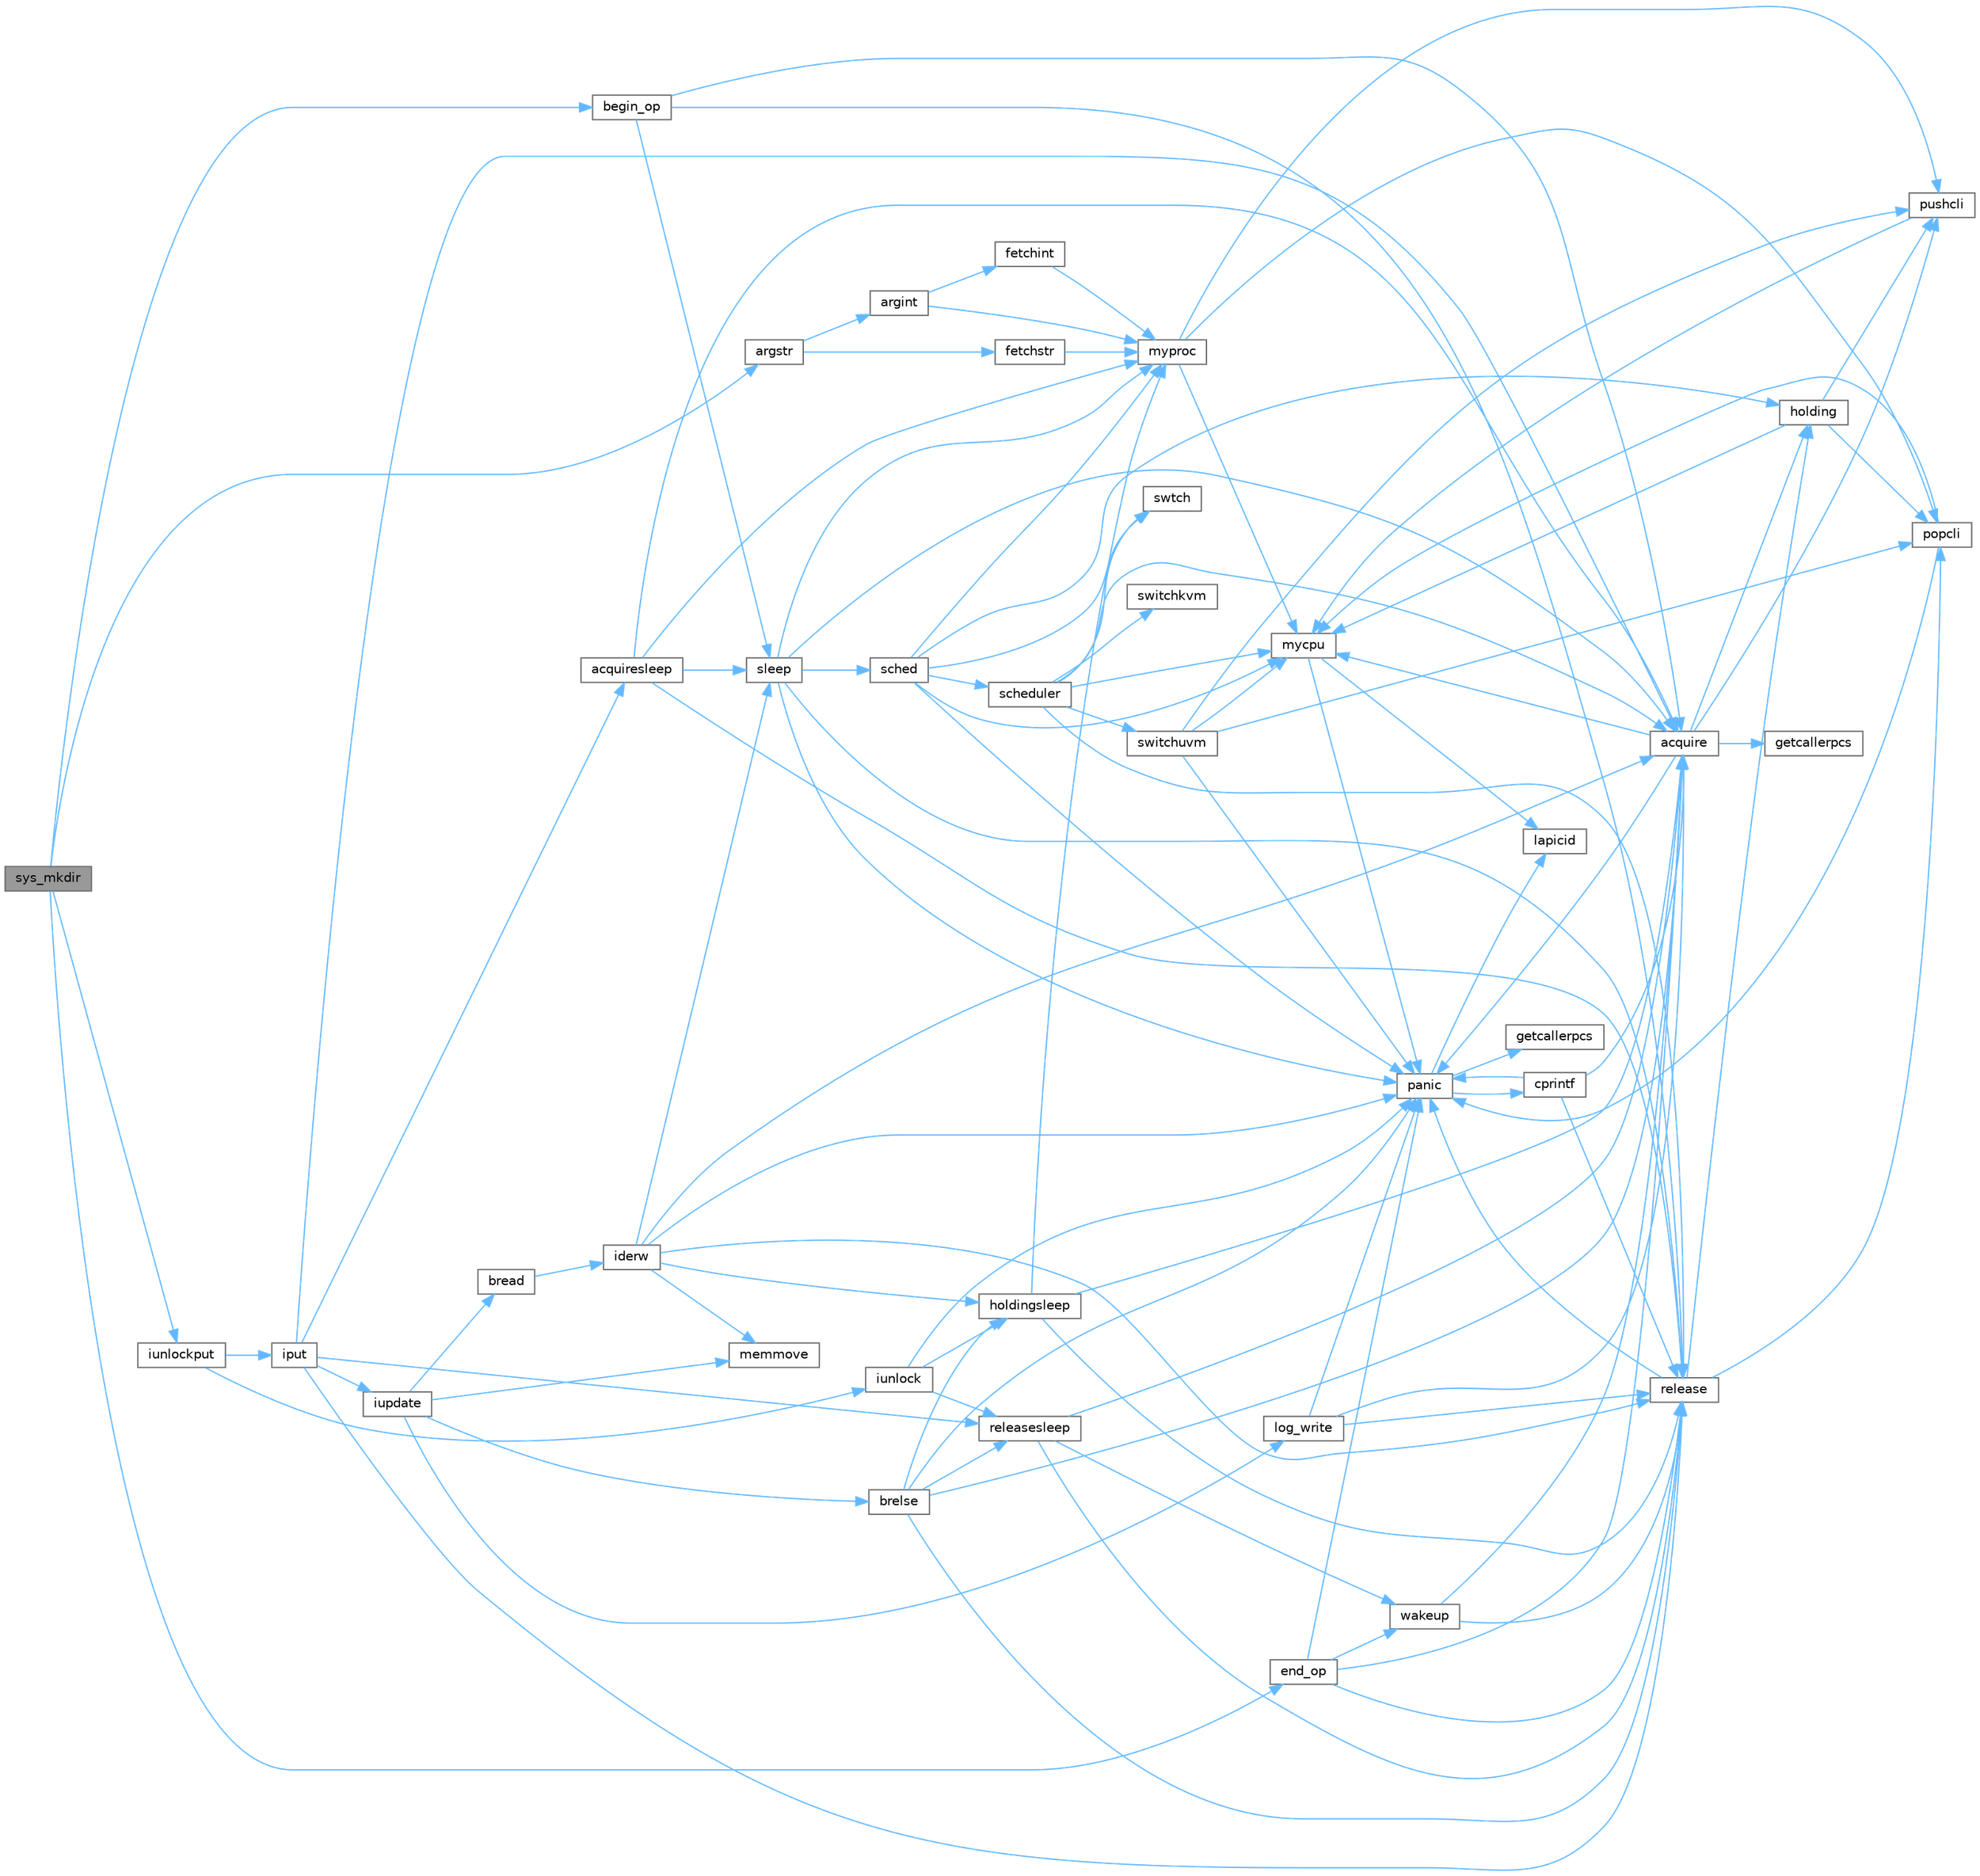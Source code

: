 digraph "sys_mkdir"
{
 // LATEX_PDF_SIZE
  bgcolor="transparent";
  edge [fontname=Helvetica,fontsize=10,labelfontname=Helvetica,labelfontsize=10];
  node [fontname=Helvetica,fontsize=10,shape=box,height=0.2,width=0.4];
  rankdir="LR";
  Node1 [id="Node000001",label="sys_mkdir",height=0.2,width=0.4,color="gray40", fillcolor="grey60", style="filled", fontcolor="black",tooltip=" "];
  Node1 -> Node2 [id="edge105_Node000001_Node000002",color="steelblue1",style="solid",tooltip=" "];
  Node2 [id="Node000002",label="argstr",height=0.2,width=0.4,color="grey40", fillcolor="white", style="filled",URL="$db/dd8/syscall_8c.html#a662eedd65f3e2165093842b80e3bc024",tooltip=" "];
  Node2 -> Node3 [id="edge106_Node000002_Node000003",color="steelblue1",style="solid",tooltip=" "];
  Node3 [id="Node000003",label="argint",height=0.2,width=0.4,color="grey40", fillcolor="white", style="filled",URL="$db/dd8/syscall_8c.html#ade56ef2176f85cd61e7b91b400e7d4d3",tooltip=" "];
  Node3 -> Node4 [id="edge107_Node000003_Node000004",color="steelblue1",style="solid",tooltip=" "];
  Node4 [id="Node000004",label="fetchint",height=0.2,width=0.4,color="grey40", fillcolor="white", style="filled",URL="$db/dd8/syscall_8c.html#a918cadc6c55aa7ac38982659c27a3a75",tooltip=" "];
  Node4 -> Node5 [id="edge108_Node000004_Node000005",color="steelblue1",style="solid",tooltip=" "];
  Node5 [id="Node000005",label="myproc",height=0.2,width=0.4,color="grey40", fillcolor="white", style="filled",URL="$d3/dda/proc_8c.html#a41af0935f3989aae450cf8988cd9c3a9",tooltip=" "];
  Node5 -> Node6 [id="edge109_Node000005_Node000006",color="steelblue1",style="solid",tooltip=" "];
  Node6 [id="Node000006",label="mycpu",height=0.2,width=0.4,color="grey40", fillcolor="white", style="filled",URL="$d3/dda/proc_8c.html#ad427959ad025dabd8cd393b27ec39160",tooltip=" "];
  Node6 -> Node7 [id="edge110_Node000006_Node000007",color="steelblue1",style="solid",tooltip=" "];
  Node7 [id="Node000007",label="lapicid",height=0.2,width=0.4,color="grey40", fillcolor="white", style="filled",URL="$dc/df6/lapic_8c.html#a627f7996b64f99d885244a5102c85164",tooltip=" "];
  Node6 -> Node8 [id="edge111_Node000006_Node000008",color="steelblue1",style="solid",tooltip=" "];
  Node8 [id="Node000008",label="panic",height=0.2,width=0.4,color="grey40", fillcolor="white", style="filled",URL="$d0/d56/console_8c.html#a95c0aca5d6d7487933984f08b189917a",tooltip=" "];
  Node8 -> Node9 [id="edge112_Node000008_Node000009",color="steelblue1",style="solid",tooltip=" "];
  Node9 [id="Node000009",label="cprintf",height=0.2,width=0.4,color="grey40", fillcolor="white", style="filled",URL="$d0/d56/console_8c.html#a90f0742d846503e4ed1804f1df421ec6",tooltip=" "];
  Node9 -> Node10 [id="edge113_Node000009_Node000010",color="steelblue1",style="solid",tooltip=" "];
  Node10 [id="Node000010",label="acquire",height=0.2,width=0.4,color="grey40", fillcolor="white", style="filled",URL="$d3/d2d/spinlock_8c.html#aed377f16a085b00de3a4b32392adbdfb",tooltip=" "];
  Node10 -> Node11 [id="edge114_Node000010_Node000011",color="steelblue1",style="solid",tooltip=" "];
  Node11 [id="Node000011",label="getcallerpcs",height=0.2,width=0.4,color="grey40", fillcolor="white", style="filled",URL="$d3/d2d/spinlock_8c.html#a6ac35304ea80f01086b47edcc2328010",tooltip=" "];
  Node10 -> Node12 [id="edge115_Node000010_Node000012",color="steelblue1",style="solid",tooltip=" "];
  Node12 [id="Node000012",label="holding",height=0.2,width=0.4,color="grey40", fillcolor="white", style="filled",URL="$d3/d2d/spinlock_8c.html#aea48df3e5cfb903179ad3dc78ab502d9",tooltip=" "];
  Node12 -> Node6 [id="edge116_Node000012_Node000006",color="steelblue1",style="solid",tooltip=" "];
  Node12 -> Node13 [id="edge117_Node000012_Node000013",color="steelblue1",style="solid",tooltip=" "];
  Node13 [id="Node000013",label="popcli",height=0.2,width=0.4,color="grey40", fillcolor="white", style="filled",URL="$d3/d2d/spinlock_8c.html#ae3424f669269fef400ce29c3aeb43fdb",tooltip=" "];
  Node13 -> Node6 [id="edge118_Node000013_Node000006",color="steelblue1",style="solid",tooltip=" "];
  Node13 -> Node8 [id="edge119_Node000013_Node000008",color="steelblue1",style="solid",tooltip=" "];
  Node12 -> Node14 [id="edge120_Node000012_Node000014",color="steelblue1",style="solid",tooltip=" "];
  Node14 [id="Node000014",label="pushcli",height=0.2,width=0.4,color="grey40", fillcolor="white", style="filled",URL="$d3/d2d/spinlock_8c.html#a206b749d1b7768dadce61cbcde7e0f1c",tooltip=" "];
  Node14 -> Node6 [id="edge121_Node000014_Node000006",color="steelblue1",style="solid",tooltip=" "];
  Node10 -> Node6 [id="edge122_Node000010_Node000006",color="steelblue1",style="solid",tooltip=" "];
  Node10 -> Node8 [id="edge123_Node000010_Node000008",color="steelblue1",style="solid",tooltip=" "];
  Node10 -> Node14 [id="edge124_Node000010_Node000014",color="steelblue1",style="solid",tooltip=" "];
  Node9 -> Node8 [id="edge125_Node000009_Node000008",color="steelblue1",style="solid",tooltip=" "];
  Node9 -> Node15 [id="edge126_Node000009_Node000015",color="steelblue1",style="solid",tooltip=" "];
  Node15 [id="Node000015",label="release",height=0.2,width=0.4,color="grey40", fillcolor="white", style="filled",URL="$d3/d2d/spinlock_8c.html#a1cee376aa9a00e754bf5481cd5f3d97b",tooltip=" "];
  Node15 -> Node12 [id="edge127_Node000015_Node000012",color="steelblue1",style="solid",tooltip=" "];
  Node15 -> Node8 [id="edge128_Node000015_Node000008",color="steelblue1",style="solid",tooltip=" "];
  Node15 -> Node13 [id="edge129_Node000015_Node000013",color="steelblue1",style="solid",tooltip=" "];
  Node8 -> Node16 [id="edge130_Node000008_Node000016",color="steelblue1",style="solid",tooltip=" "];
  Node16 [id="Node000016",label="getcallerpcs",height=0.2,width=0.4,color="grey40", fillcolor="white", style="filled",URL="$d5/d64/defs_8h.html#a4105de9e2969515d6c6c795c4386f69f",tooltip=" "];
  Node8 -> Node7 [id="edge131_Node000008_Node000007",color="steelblue1",style="solid",tooltip=" "];
  Node5 -> Node13 [id="edge132_Node000005_Node000013",color="steelblue1",style="solid",tooltip=" "];
  Node5 -> Node14 [id="edge133_Node000005_Node000014",color="steelblue1",style="solid",tooltip=" "];
  Node3 -> Node5 [id="edge134_Node000003_Node000005",color="steelblue1",style="solid",tooltip=" "];
  Node2 -> Node17 [id="edge135_Node000002_Node000017",color="steelblue1",style="solid",tooltip=" "];
  Node17 [id="Node000017",label="fetchstr",height=0.2,width=0.4,color="grey40", fillcolor="white", style="filled",URL="$db/dd8/syscall_8c.html#ace37b4584713ab6bda44a282a298961f",tooltip=" "];
  Node17 -> Node5 [id="edge136_Node000017_Node000005",color="steelblue1",style="solid",tooltip=" "];
  Node1 -> Node18 [id="edge137_Node000001_Node000018",color="steelblue1",style="solid",tooltip=" "];
  Node18 [id="Node000018",label="begin_op",height=0.2,width=0.4,color="grey40", fillcolor="white", style="filled",URL="$d7/df8/log_8c.html#ac96aa31ffc0500e749c62c4d377c21c9",tooltip=" "];
  Node18 -> Node10 [id="edge138_Node000018_Node000010",color="steelblue1",style="solid",tooltip=" "];
  Node18 -> Node15 [id="edge139_Node000018_Node000015",color="steelblue1",style="solid",tooltip=" "];
  Node18 -> Node19 [id="edge140_Node000018_Node000019",color="steelblue1",style="solid",tooltip=" "];
  Node19 [id="Node000019",label="sleep",height=0.2,width=0.4,color="grey40", fillcolor="white", style="filled",URL="$d3/dda/proc_8c.html#ae70cc0370342e46f6db3bec367232457",tooltip=" "];
  Node19 -> Node10 [id="edge141_Node000019_Node000010",color="steelblue1",style="solid",tooltip=" "];
  Node19 -> Node5 [id="edge142_Node000019_Node000005",color="steelblue1",style="solid",tooltip=" "];
  Node19 -> Node8 [id="edge143_Node000019_Node000008",color="steelblue1",style="solid",tooltip=" "];
  Node19 -> Node15 [id="edge144_Node000019_Node000015",color="steelblue1",style="solid",tooltip=" "];
  Node19 -> Node20 [id="edge145_Node000019_Node000020",color="steelblue1",style="solid",tooltip=" "];
  Node20 [id="Node000020",label="sched",height=0.2,width=0.4,color="grey40", fillcolor="white", style="filled",URL="$d3/dda/proc_8c.html#ad788da91743c333b5bed7c4a0dd12365",tooltip=" "];
  Node20 -> Node12 [id="edge146_Node000020_Node000012",color="steelblue1",style="solid",tooltip=" "];
  Node20 -> Node6 [id="edge147_Node000020_Node000006",color="steelblue1",style="solid",tooltip=" "];
  Node20 -> Node5 [id="edge148_Node000020_Node000005",color="steelblue1",style="solid",tooltip=" "];
  Node20 -> Node8 [id="edge149_Node000020_Node000008",color="steelblue1",style="solid",tooltip=" "];
  Node20 -> Node21 [id="edge150_Node000020_Node000021",color="steelblue1",style="solid",tooltip=" "];
  Node21 [id="Node000021",label="scheduler",height=0.2,width=0.4,color="grey40", fillcolor="white", style="filled",URL="$d3/dda/proc_8c.html#a9fa00b0be5d3c4781048861e2506eb63",tooltip=" "];
  Node21 -> Node10 [id="edge151_Node000021_Node000010",color="steelblue1",style="solid",tooltip=" "];
  Node21 -> Node6 [id="edge152_Node000021_Node000006",color="steelblue1",style="solid",tooltip=" "];
  Node21 -> Node15 [id="edge153_Node000021_Node000015",color="steelblue1",style="solid",tooltip=" "];
  Node21 -> Node22 [id="edge154_Node000021_Node000022",color="steelblue1",style="solid",tooltip=" "];
  Node22 [id="Node000022",label="switchkvm",height=0.2,width=0.4,color="grey40", fillcolor="white", style="filled",URL="$de/de9/vm_8c.html#a02ca0670bc1fe12e38453082631ff360",tooltip=" "];
  Node21 -> Node23 [id="edge155_Node000021_Node000023",color="steelblue1",style="solid",tooltip=" "];
  Node23 [id="Node000023",label="switchuvm",height=0.2,width=0.4,color="grey40", fillcolor="white", style="filled",URL="$de/de9/vm_8c.html#a87c90f0ab2a1b11c2b55f4e483bb8493",tooltip=" "];
  Node23 -> Node6 [id="edge156_Node000023_Node000006",color="steelblue1",style="solid",tooltip=" "];
  Node23 -> Node8 [id="edge157_Node000023_Node000008",color="steelblue1",style="solid",tooltip=" "];
  Node23 -> Node13 [id="edge158_Node000023_Node000013",color="steelblue1",style="solid",tooltip=" "];
  Node23 -> Node14 [id="edge159_Node000023_Node000014",color="steelblue1",style="solid",tooltip=" "];
  Node21 -> Node24 [id="edge160_Node000021_Node000024",color="steelblue1",style="solid",tooltip=" "];
  Node24 [id="Node000024",label="swtch",height=0.2,width=0.4,color="grey40", fillcolor="white", style="filled",URL="$d5/d64/defs_8h.html#a1d9e7047d3dfb57809a2541d8387705e",tooltip=" "];
  Node20 -> Node24 [id="edge161_Node000020_Node000024",color="steelblue1",style="solid",tooltip=" "];
  Node1 -> Node25 [id="edge162_Node000001_Node000025",color="steelblue1",style="solid",tooltip=" "];
  Node25 [id="Node000025",label="end_op",height=0.2,width=0.4,color="grey40", fillcolor="white", style="filled",URL="$d7/df8/log_8c.html#ac0f12be0ca0de555e60b27b06a57a65b",tooltip=" "];
  Node25 -> Node10 [id="edge163_Node000025_Node000010",color="steelblue1",style="solid",tooltip=" "];
  Node25 -> Node8 [id="edge164_Node000025_Node000008",color="steelblue1",style="solid",tooltip=" "];
  Node25 -> Node15 [id="edge165_Node000025_Node000015",color="steelblue1",style="solid",tooltip=" "];
  Node25 -> Node26 [id="edge166_Node000025_Node000026",color="steelblue1",style="solid",tooltip=" "];
  Node26 [id="Node000026",label="wakeup",height=0.2,width=0.4,color="grey40", fillcolor="white", style="filled",URL="$d3/dda/proc_8c.html#a4a34d9f03e436cfa09b88f735f6ee952",tooltip=" "];
  Node26 -> Node10 [id="edge167_Node000026_Node000010",color="steelblue1",style="solid",tooltip=" "];
  Node26 -> Node15 [id="edge168_Node000026_Node000015",color="steelblue1",style="solid",tooltip=" "];
  Node1 -> Node27 [id="edge169_Node000001_Node000027",color="steelblue1",style="solid",tooltip=" "];
  Node27 [id="Node000027",label="iunlockput",height=0.2,width=0.4,color="grey40", fillcolor="white", style="filled",URL="$d2/d5a/fs_8c.html#a207b3008bae35596c55ec7c4fc6875eb",tooltip=" "];
  Node27 -> Node28 [id="edge170_Node000027_Node000028",color="steelblue1",style="solid",tooltip=" "];
  Node28 [id="Node000028",label="iput",height=0.2,width=0.4,color="grey40", fillcolor="white", style="filled",URL="$d2/d5a/fs_8c.html#ab3c447f135c68e4c3c1f8d5866f6e77b",tooltip=" "];
  Node28 -> Node10 [id="edge171_Node000028_Node000010",color="steelblue1",style="solid",tooltip=" "];
  Node28 -> Node29 [id="edge172_Node000028_Node000029",color="steelblue1",style="solid",tooltip=" "];
  Node29 [id="Node000029",label="acquiresleep",height=0.2,width=0.4,color="grey40", fillcolor="white", style="filled",URL="$d8/dd1/sleeplock_8c.html#aaad2d7a86d4859982dd9a132f5128ff2",tooltip=" "];
  Node29 -> Node10 [id="edge173_Node000029_Node000010",color="steelblue1",style="solid",tooltip=" "];
  Node29 -> Node5 [id="edge174_Node000029_Node000005",color="steelblue1",style="solid",tooltip=" "];
  Node29 -> Node15 [id="edge175_Node000029_Node000015",color="steelblue1",style="solid",tooltip=" "];
  Node29 -> Node19 [id="edge176_Node000029_Node000019",color="steelblue1",style="solid",tooltip=" "];
  Node28 -> Node30 [id="edge177_Node000028_Node000030",color="steelblue1",style="solid",tooltip=" "];
  Node30 [id="Node000030",label="iupdate",height=0.2,width=0.4,color="grey40", fillcolor="white", style="filled",URL="$d2/d5a/fs_8c.html#a7220afa8e5f4bea540eb95879ea7df6e",tooltip=" "];
  Node30 -> Node31 [id="edge178_Node000030_Node000031",color="steelblue1",style="solid",tooltip=" "];
  Node31 [id="Node000031",label="bread",height=0.2,width=0.4,color="grey40", fillcolor="white", style="filled",URL="$dc/de6/bio_8c.html#a30b8d2ef2300ed8e3d879a428fe39898",tooltip=" "];
  Node31 -> Node32 [id="edge179_Node000031_Node000032",color="steelblue1",style="solid",tooltip=" "];
  Node32 [id="Node000032",label="iderw",height=0.2,width=0.4,color="grey40", fillcolor="white", style="filled",URL="$da/d9b/memide_8c.html#a7f36b008f02088c86f76e98e05b55af5",tooltip=" "];
  Node32 -> Node10 [id="edge180_Node000032_Node000010",color="steelblue1",style="solid",tooltip=" "];
  Node32 -> Node33 [id="edge181_Node000032_Node000033",color="steelblue1",style="solid",tooltip=" "];
  Node33 [id="Node000033",label="holdingsleep",height=0.2,width=0.4,color="grey40", fillcolor="white", style="filled",URL="$d8/dd1/sleeplock_8c.html#a6fdbe54cbecd8fc67d74793b27adcf05",tooltip=" "];
  Node33 -> Node10 [id="edge182_Node000033_Node000010",color="steelblue1",style="solid",tooltip=" "];
  Node33 -> Node5 [id="edge183_Node000033_Node000005",color="steelblue1",style="solid",tooltip=" "];
  Node33 -> Node15 [id="edge184_Node000033_Node000015",color="steelblue1",style="solid",tooltip=" "];
  Node32 -> Node34 [id="edge185_Node000032_Node000034",color="steelblue1",style="solid",tooltip=" "];
  Node34 [id="Node000034",label="memmove",height=0.2,width=0.4,color="grey40", fillcolor="white", style="filled",URL="$d1/db0/string_8c.html#a07f97e2ed1ce37955192d52de8f4911f",tooltip=" "];
  Node32 -> Node8 [id="edge186_Node000032_Node000008",color="steelblue1",style="solid",tooltip=" "];
  Node32 -> Node15 [id="edge187_Node000032_Node000015",color="steelblue1",style="solid",tooltip=" "];
  Node32 -> Node19 [id="edge188_Node000032_Node000019",color="steelblue1",style="solid",tooltip=" "];
  Node30 -> Node35 [id="edge189_Node000030_Node000035",color="steelblue1",style="solid",tooltip=" "];
  Node35 [id="Node000035",label="brelse",height=0.2,width=0.4,color="grey40", fillcolor="white", style="filled",URL="$dc/de6/bio_8c.html#ab5335aeb503731104314321a78a6d727",tooltip=" "];
  Node35 -> Node10 [id="edge190_Node000035_Node000010",color="steelblue1",style="solid",tooltip=" "];
  Node35 -> Node33 [id="edge191_Node000035_Node000033",color="steelblue1",style="solid",tooltip=" "];
  Node35 -> Node8 [id="edge192_Node000035_Node000008",color="steelblue1",style="solid",tooltip=" "];
  Node35 -> Node15 [id="edge193_Node000035_Node000015",color="steelblue1",style="solid",tooltip=" "];
  Node35 -> Node36 [id="edge194_Node000035_Node000036",color="steelblue1",style="solid",tooltip=" "];
  Node36 [id="Node000036",label="releasesleep",height=0.2,width=0.4,color="grey40", fillcolor="white", style="filled",URL="$d8/dd1/sleeplock_8c.html#aa997067c2c9bfef15af6fa0a10c20f4a",tooltip=" "];
  Node36 -> Node10 [id="edge195_Node000036_Node000010",color="steelblue1",style="solid",tooltip=" "];
  Node36 -> Node15 [id="edge196_Node000036_Node000015",color="steelblue1",style="solid",tooltip=" "];
  Node36 -> Node26 [id="edge197_Node000036_Node000026",color="steelblue1",style="solid",tooltip=" "];
  Node30 -> Node37 [id="edge198_Node000030_Node000037",color="steelblue1",style="solid",tooltip=" "];
  Node37 [id="Node000037",label="log_write",height=0.2,width=0.4,color="grey40", fillcolor="white", style="filled",URL="$d7/df8/log_8c.html#a7eacb0fbebe5ce4c7d3ddea15908b13d",tooltip=" "];
  Node37 -> Node10 [id="edge199_Node000037_Node000010",color="steelblue1",style="solid",tooltip=" "];
  Node37 -> Node8 [id="edge200_Node000037_Node000008",color="steelblue1",style="solid",tooltip=" "];
  Node37 -> Node15 [id="edge201_Node000037_Node000015",color="steelblue1",style="solid",tooltip=" "];
  Node30 -> Node34 [id="edge202_Node000030_Node000034",color="steelblue1",style="solid",tooltip=" "];
  Node28 -> Node15 [id="edge203_Node000028_Node000015",color="steelblue1",style="solid",tooltip=" "];
  Node28 -> Node36 [id="edge204_Node000028_Node000036",color="steelblue1",style="solid",tooltip=" "];
  Node27 -> Node38 [id="edge205_Node000027_Node000038",color="steelblue1",style="solid",tooltip=" "];
  Node38 [id="Node000038",label="iunlock",height=0.2,width=0.4,color="grey40", fillcolor="white", style="filled",URL="$d2/d5a/fs_8c.html#ae4e29916219b9293b37f9c34220694fe",tooltip=" "];
  Node38 -> Node33 [id="edge206_Node000038_Node000033",color="steelblue1",style="solid",tooltip=" "];
  Node38 -> Node8 [id="edge207_Node000038_Node000008",color="steelblue1",style="solid",tooltip=" "];
  Node38 -> Node36 [id="edge208_Node000038_Node000036",color="steelblue1",style="solid",tooltip=" "];
}
